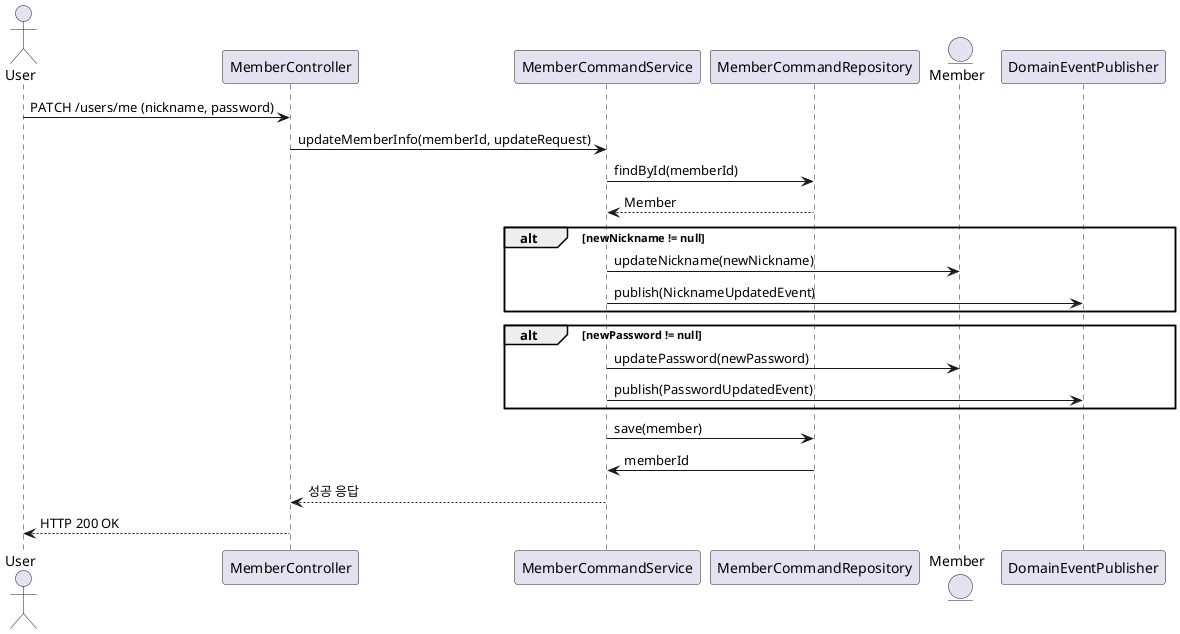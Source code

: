 @startuml
actor User
participant MemberController
participant MemberCommandService
participant MemberCommandRepository
entity Member

participant DomainEventPublisher


User -> MemberController : PATCH /users/me (nickname, password)
MemberController -> MemberCommandService : updateMemberInfo(memberId, updateRequest)

MemberCommandService -> MemberCommandRepository : findById(memberId)
MemberCommandRepository --> MemberCommandService : Member

alt newNickname != null
    MemberCommandService -> Member : updateNickname(newNickname)
    MemberCommandService -> DomainEventPublisher : publish(NicknameUpdatedEvent)
end

alt newPassword != null
    MemberCommandService -> Member : updatePassword(newPassword)
    MemberCommandService -> DomainEventPublisher : publish(PasswordUpdatedEvent)
end

MemberCommandService -> MemberCommandRepository : save(member)
MemberCommandRepository -> MemberCommandService : memberId

MemberCommandService --> MemberController : 성공 응답
MemberController --> User : HTTP 200 OK
@enduml